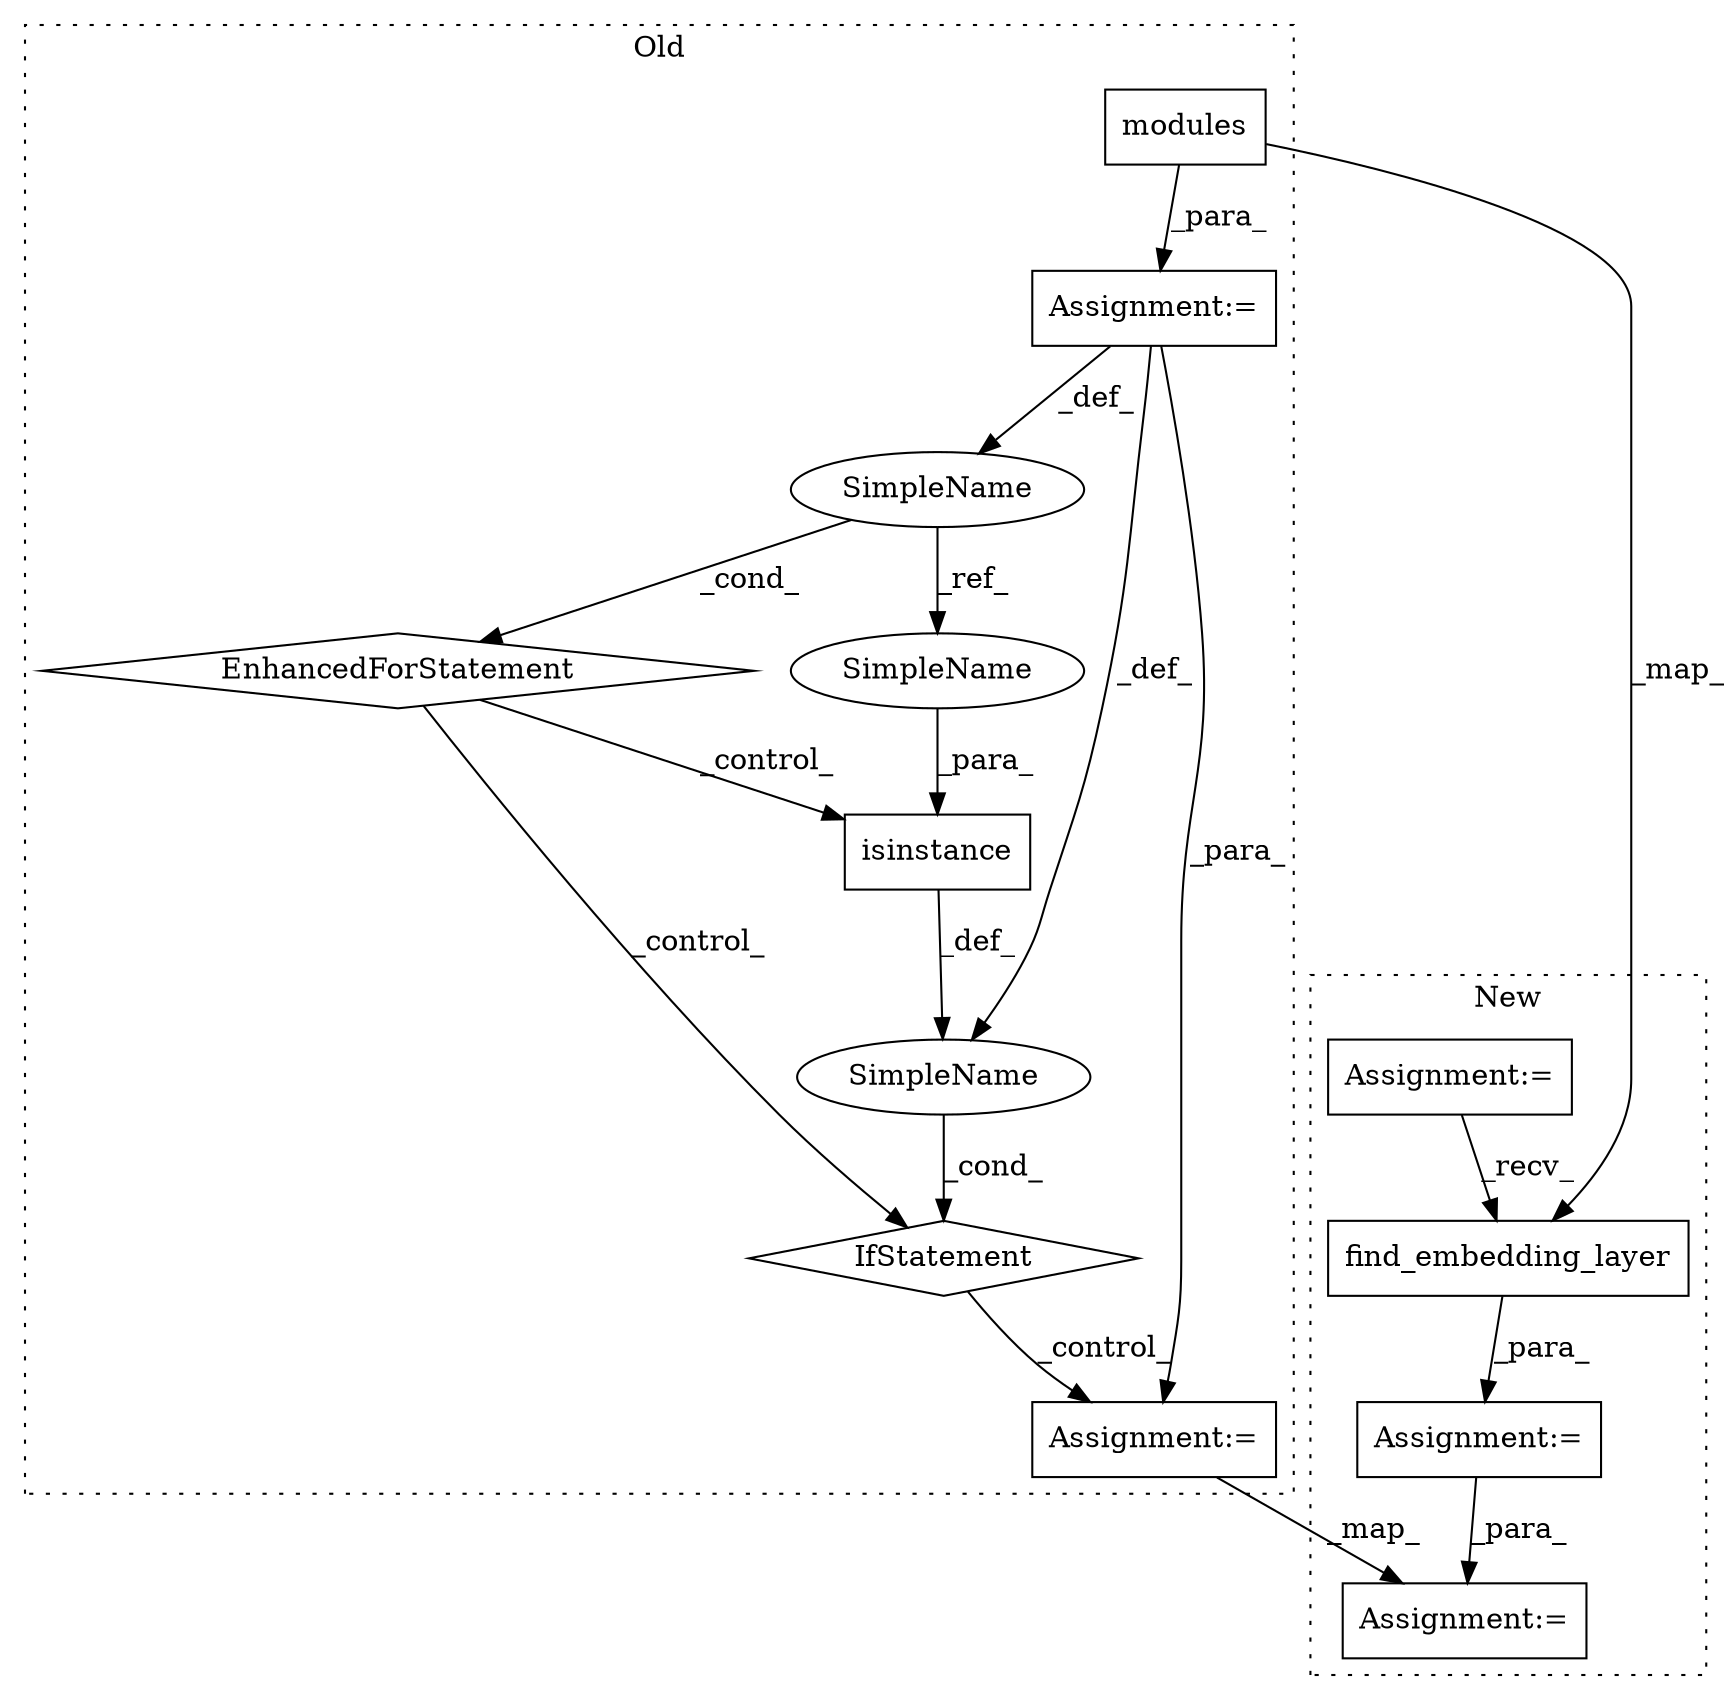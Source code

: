 digraph G {
subgraph cluster0 {
1 [label="modules" a="32" s="2170" l="9" shape="box"];
3 [label="EnhancedForStatement" a="70" s="2082,2179" l="53,2" shape="diamond"];
4 [label="SimpleName" a="42" s="2139" l="6" shape="ellipse"];
5 [label="IfStatement" a="25" s="2189,2229" l="4,2" shape="diamond"];
6 [label="isinstance" a="32" s="2193,2228" l="11,1" shape="box"];
9 [label="Assignment:=" a="7" s="2082,2179" l="53,2" shape="box"];
10 [label="SimpleName" a="42" s="" l="" shape="ellipse"];
11 [label="Assignment:=" a="7" s="2247" l="1" shape="box"];
13 [label="SimpleName" a="42" s="2204" l="6" shape="ellipse"];
label = "Old";
style="dotted";
}
subgraph cluster1 {
2 [label="find_embedding_layer" a="32" s="2073,2115" l="21,1" shape="box"];
7 [label="Assignment:=" a="7" s="1762" l="4" shape="box"];
8 [label="Assignment:=" a="7" s="2067" l="1" shape="box"];
12 [label="Assignment:=" a="7" s="2128" l="1" shape="box"];
label = "New";
style="dotted";
}
1 -> 2 [label="_map_"];
1 -> 9 [label="_para_"];
2 -> 8 [label="_para_"];
3 -> 5 [label="_control_"];
3 -> 6 [label="_control_"];
4 -> 13 [label="_ref_"];
4 -> 3 [label="_cond_"];
5 -> 11 [label="_control_"];
6 -> 10 [label="_def_"];
7 -> 2 [label="_recv_"];
8 -> 12 [label="_para_"];
9 -> 11 [label="_para_"];
9 -> 4 [label="_def_"];
9 -> 10 [label="_def_"];
10 -> 5 [label="_cond_"];
11 -> 12 [label="_map_"];
13 -> 6 [label="_para_"];
}